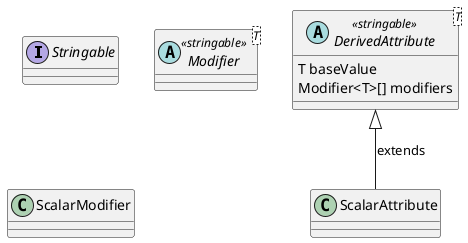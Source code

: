 @startuml test
interface Stringable
abstract Modifier<T> <<stringable>>
abstract DerivedAttribute<T> <<stringable>> {
  T baseValue
  Modifier<T>[] modifiers
}
class ScalarAttribute
class ScalarModifier
DerivedAttribute <|-- ScalarAttribute :extends
@enduml
